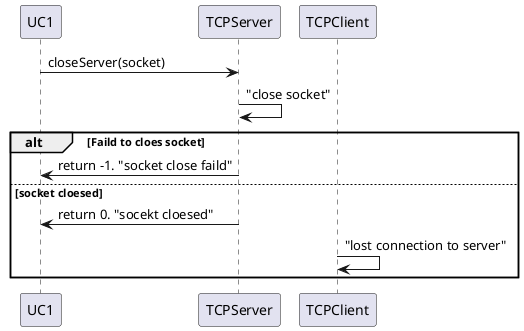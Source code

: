 @startuml
participant UC1
participant TCPServer
participant TCPClient

UC1 -> TCPServer : closeServer(socket)
TCPServer -> TCPServer : "close socket"
alt Faild to cloes socket     
    UC1 <- TCPServer : return -1. "socket close faild"
else socket cloesed
    UC1 <- TCPServer : return 0. "socekt cloesed"
    TCPClient -> TCPClient : "lost connection to server"
end


@enduml